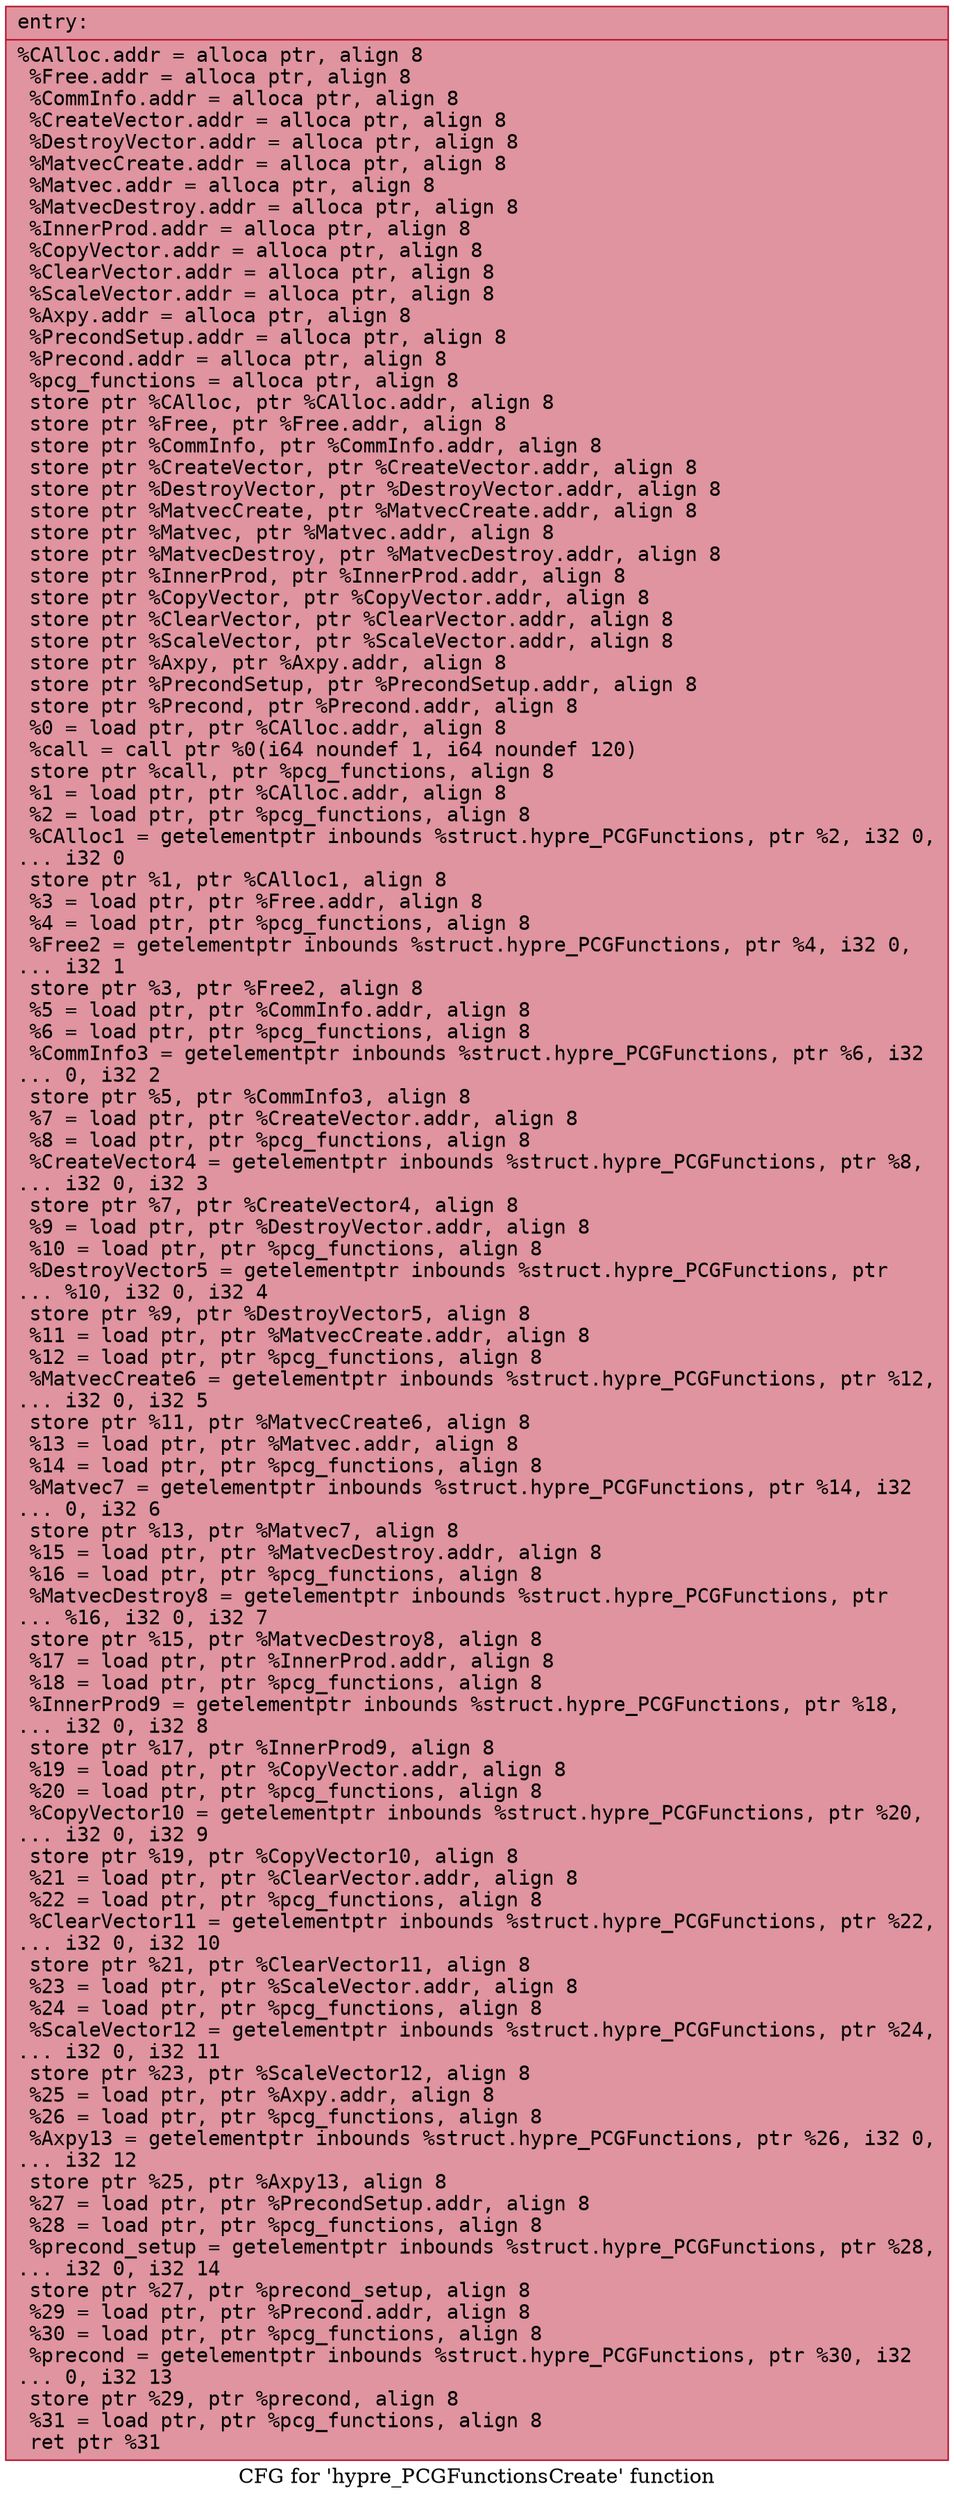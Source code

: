 digraph "CFG for 'hypre_PCGFunctionsCreate' function" {
	label="CFG for 'hypre_PCGFunctionsCreate' function";

	Node0x55706161fea0 [shape=record,color="#b70d28ff", style=filled, fillcolor="#b70d2870" fontname="Courier",label="{entry:\l|  %CAlloc.addr = alloca ptr, align 8\l  %Free.addr = alloca ptr, align 8\l  %CommInfo.addr = alloca ptr, align 8\l  %CreateVector.addr = alloca ptr, align 8\l  %DestroyVector.addr = alloca ptr, align 8\l  %MatvecCreate.addr = alloca ptr, align 8\l  %Matvec.addr = alloca ptr, align 8\l  %MatvecDestroy.addr = alloca ptr, align 8\l  %InnerProd.addr = alloca ptr, align 8\l  %CopyVector.addr = alloca ptr, align 8\l  %ClearVector.addr = alloca ptr, align 8\l  %ScaleVector.addr = alloca ptr, align 8\l  %Axpy.addr = alloca ptr, align 8\l  %PrecondSetup.addr = alloca ptr, align 8\l  %Precond.addr = alloca ptr, align 8\l  %pcg_functions = alloca ptr, align 8\l  store ptr %CAlloc, ptr %CAlloc.addr, align 8\l  store ptr %Free, ptr %Free.addr, align 8\l  store ptr %CommInfo, ptr %CommInfo.addr, align 8\l  store ptr %CreateVector, ptr %CreateVector.addr, align 8\l  store ptr %DestroyVector, ptr %DestroyVector.addr, align 8\l  store ptr %MatvecCreate, ptr %MatvecCreate.addr, align 8\l  store ptr %Matvec, ptr %Matvec.addr, align 8\l  store ptr %MatvecDestroy, ptr %MatvecDestroy.addr, align 8\l  store ptr %InnerProd, ptr %InnerProd.addr, align 8\l  store ptr %CopyVector, ptr %CopyVector.addr, align 8\l  store ptr %ClearVector, ptr %ClearVector.addr, align 8\l  store ptr %ScaleVector, ptr %ScaleVector.addr, align 8\l  store ptr %Axpy, ptr %Axpy.addr, align 8\l  store ptr %PrecondSetup, ptr %PrecondSetup.addr, align 8\l  store ptr %Precond, ptr %Precond.addr, align 8\l  %0 = load ptr, ptr %CAlloc.addr, align 8\l  %call = call ptr %0(i64 noundef 1, i64 noundef 120)\l  store ptr %call, ptr %pcg_functions, align 8\l  %1 = load ptr, ptr %CAlloc.addr, align 8\l  %2 = load ptr, ptr %pcg_functions, align 8\l  %CAlloc1 = getelementptr inbounds %struct.hypre_PCGFunctions, ptr %2, i32 0,\l... i32 0\l  store ptr %1, ptr %CAlloc1, align 8\l  %3 = load ptr, ptr %Free.addr, align 8\l  %4 = load ptr, ptr %pcg_functions, align 8\l  %Free2 = getelementptr inbounds %struct.hypre_PCGFunctions, ptr %4, i32 0,\l... i32 1\l  store ptr %3, ptr %Free2, align 8\l  %5 = load ptr, ptr %CommInfo.addr, align 8\l  %6 = load ptr, ptr %pcg_functions, align 8\l  %CommInfo3 = getelementptr inbounds %struct.hypre_PCGFunctions, ptr %6, i32\l... 0, i32 2\l  store ptr %5, ptr %CommInfo3, align 8\l  %7 = load ptr, ptr %CreateVector.addr, align 8\l  %8 = load ptr, ptr %pcg_functions, align 8\l  %CreateVector4 = getelementptr inbounds %struct.hypre_PCGFunctions, ptr %8,\l... i32 0, i32 3\l  store ptr %7, ptr %CreateVector4, align 8\l  %9 = load ptr, ptr %DestroyVector.addr, align 8\l  %10 = load ptr, ptr %pcg_functions, align 8\l  %DestroyVector5 = getelementptr inbounds %struct.hypre_PCGFunctions, ptr\l... %10, i32 0, i32 4\l  store ptr %9, ptr %DestroyVector5, align 8\l  %11 = load ptr, ptr %MatvecCreate.addr, align 8\l  %12 = load ptr, ptr %pcg_functions, align 8\l  %MatvecCreate6 = getelementptr inbounds %struct.hypre_PCGFunctions, ptr %12,\l... i32 0, i32 5\l  store ptr %11, ptr %MatvecCreate6, align 8\l  %13 = load ptr, ptr %Matvec.addr, align 8\l  %14 = load ptr, ptr %pcg_functions, align 8\l  %Matvec7 = getelementptr inbounds %struct.hypre_PCGFunctions, ptr %14, i32\l... 0, i32 6\l  store ptr %13, ptr %Matvec7, align 8\l  %15 = load ptr, ptr %MatvecDestroy.addr, align 8\l  %16 = load ptr, ptr %pcg_functions, align 8\l  %MatvecDestroy8 = getelementptr inbounds %struct.hypre_PCGFunctions, ptr\l... %16, i32 0, i32 7\l  store ptr %15, ptr %MatvecDestroy8, align 8\l  %17 = load ptr, ptr %InnerProd.addr, align 8\l  %18 = load ptr, ptr %pcg_functions, align 8\l  %InnerProd9 = getelementptr inbounds %struct.hypre_PCGFunctions, ptr %18,\l... i32 0, i32 8\l  store ptr %17, ptr %InnerProd9, align 8\l  %19 = load ptr, ptr %CopyVector.addr, align 8\l  %20 = load ptr, ptr %pcg_functions, align 8\l  %CopyVector10 = getelementptr inbounds %struct.hypre_PCGFunctions, ptr %20,\l... i32 0, i32 9\l  store ptr %19, ptr %CopyVector10, align 8\l  %21 = load ptr, ptr %ClearVector.addr, align 8\l  %22 = load ptr, ptr %pcg_functions, align 8\l  %ClearVector11 = getelementptr inbounds %struct.hypre_PCGFunctions, ptr %22,\l... i32 0, i32 10\l  store ptr %21, ptr %ClearVector11, align 8\l  %23 = load ptr, ptr %ScaleVector.addr, align 8\l  %24 = load ptr, ptr %pcg_functions, align 8\l  %ScaleVector12 = getelementptr inbounds %struct.hypre_PCGFunctions, ptr %24,\l... i32 0, i32 11\l  store ptr %23, ptr %ScaleVector12, align 8\l  %25 = load ptr, ptr %Axpy.addr, align 8\l  %26 = load ptr, ptr %pcg_functions, align 8\l  %Axpy13 = getelementptr inbounds %struct.hypre_PCGFunctions, ptr %26, i32 0,\l... i32 12\l  store ptr %25, ptr %Axpy13, align 8\l  %27 = load ptr, ptr %PrecondSetup.addr, align 8\l  %28 = load ptr, ptr %pcg_functions, align 8\l  %precond_setup = getelementptr inbounds %struct.hypre_PCGFunctions, ptr %28,\l... i32 0, i32 14\l  store ptr %27, ptr %precond_setup, align 8\l  %29 = load ptr, ptr %Precond.addr, align 8\l  %30 = load ptr, ptr %pcg_functions, align 8\l  %precond = getelementptr inbounds %struct.hypre_PCGFunctions, ptr %30, i32\l... 0, i32 13\l  store ptr %29, ptr %precond, align 8\l  %31 = load ptr, ptr %pcg_functions, align 8\l  ret ptr %31\l}"];
}
